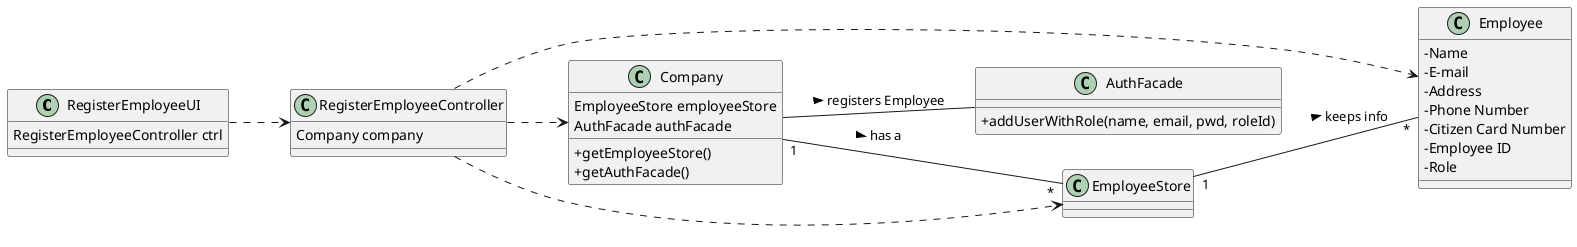@startuml
skinparam classAttributeIconSize 0
left to right direction

class RegisterEmployeeUI{
RegisterEmployeeController ctrl
}

class RegisterEmployeeController{
Company company

}

class Employee{
   -Name
   -E-mail
   -Address
   -Phone Number
   -Citizen Card Number
   -Employee ID
   -Role
}

class Company{
EmployeeStore employeeStore
AuthFacade authFacade
+getEmployeeStore()
+getAuthFacade()
}

class AuthFacade{
 +addUserWithRole(name, email, pwd, roleId)
}

class EmployeeStore{

}

RegisterEmployeeUI ..> RegisterEmployeeController
Company "1"--"*" EmployeeStore : has a >
EmployeeStore "1"--"*"Employee : keeps info >
RegisterEmployeeController ..> Company
RegisterEmployeeController ..> EmployeeStore
RegisterEmployeeController ..> Employee
Company -- AuthFacade : registers Employee >



@enduml